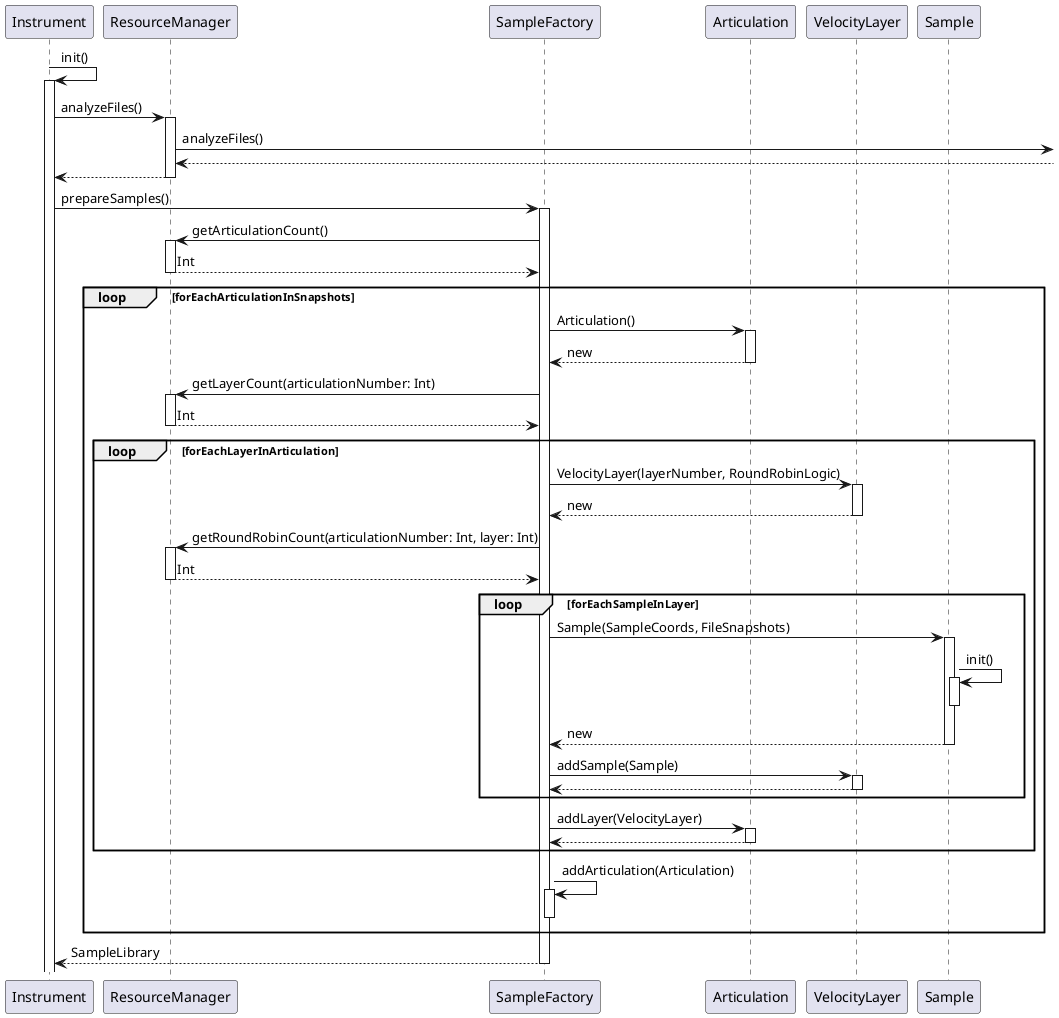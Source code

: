 @startuml
Instrument->Instrument++: init()

Instrument->ResourceManager++: analyzeFiles()
ResourceManager->: analyzeFiles()
ResourceManager<--

return
Instrument-> SampleFactory++: prepareSamples()
SampleFactory->ResourceManager++: getArticulationCount()
return Int

loop forEachArticulationInSnapshots
SampleFactory->Articulation++: Articulation()
return new
SampleFactory->ResourceManager++: getLayerCount(articulationNumber: Int)
return Int
loop forEachLayerInArticulation
SampleFactory->VelocityLayer++: VelocityLayer(layerNumber, RoundRobinLogic)
return new
SampleFactory->ResourceManager++: getRoundRobinCount(articulationNumber: Int, layer: Int)
return Int
loop forEachSampleInLayer
SampleFactory->Sample++: Sample(SampleCoords, FileSnapshots)
Sample->Sample++: init()

deactivate
return new
SampleFactory->VelocityLayer++: addSample(Sample)
return
end loop
SampleFactory->Articulation++:addLayer(VelocityLayer)
return
end loop
SampleFactory->SampleFactory++: addArticulation(Articulation)
deactivate
end loop

return SampleLibrary

@enduml